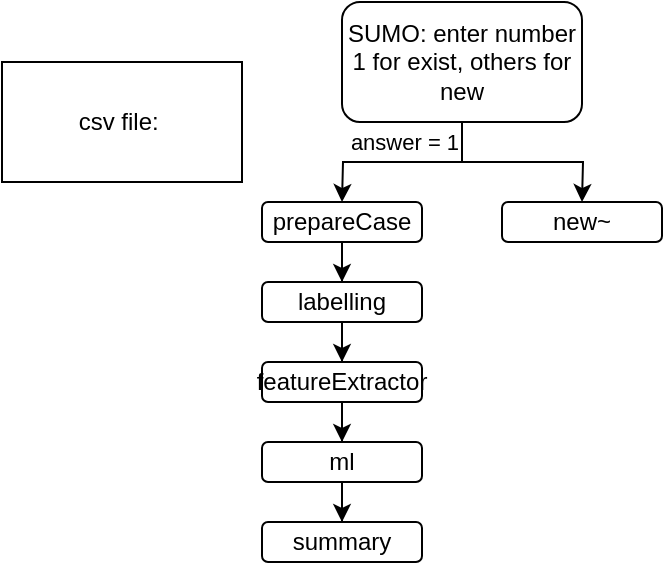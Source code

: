 <mxfile version="24.0.0" type="device">
  <diagram name="Page-1" id="c7558073-3199-34d8-9f00-42111426c3f3">
    <mxGraphModel dx="452" dy="341" grid="1" gridSize="10" guides="1" tooltips="1" connect="1" arrows="1" fold="1" page="1" pageScale="1" pageWidth="826" pageHeight="1169" background="none" math="0" shadow="0">
      <root>
        <mxCell id="0" />
        <mxCell id="1" parent="0" />
        <mxCell id="pcJCbmWHiiHguU1ZldQy-98" style="edgeStyle=orthogonalEdgeStyle;rounded=0;orthogonalLoop=1;jettySize=auto;html=1;exitX=0.5;exitY=1;exitDx=0;exitDy=0;" edge="1" parent="1" source="pcJCbmWHiiHguU1ZldQy-96">
          <mxGeometry relative="1" as="geometry">
            <mxPoint x="360.0" y="120.0" as="targetPoint" />
          </mxGeometry>
        </mxCell>
        <mxCell id="pcJCbmWHiiHguU1ZldQy-102" value="answer = 1" style="edgeLabel;html=1;align=center;verticalAlign=middle;resizable=0;points=[];" vertex="1" connectable="0" parent="pcJCbmWHiiHguU1ZldQy-98">
          <mxGeometry x="0.435" y="-5" relative="1" as="geometry">
            <mxPoint x="22" y="-5" as="offset" />
          </mxGeometry>
        </mxCell>
        <mxCell id="pcJCbmWHiiHguU1ZldQy-99" style="edgeStyle=orthogonalEdgeStyle;rounded=0;orthogonalLoop=1;jettySize=auto;html=1;exitX=0.5;exitY=1;exitDx=0;exitDy=0;" edge="1" parent="1" source="pcJCbmWHiiHguU1ZldQy-96">
          <mxGeometry relative="1" as="geometry">
            <mxPoint x="480.0" y="120.0" as="targetPoint" />
          </mxGeometry>
        </mxCell>
        <mxCell id="pcJCbmWHiiHguU1ZldQy-96" value="SUMO: enter number 1 for exist, others for new" style="rounded=1;whiteSpace=wrap;html=1;" vertex="1" parent="1">
          <mxGeometry x="360" y="20" width="120" height="60" as="geometry" />
        </mxCell>
        <mxCell id="pcJCbmWHiiHguU1ZldQy-106" style="edgeStyle=orthogonalEdgeStyle;rounded=0;orthogonalLoop=1;jettySize=auto;html=1;exitX=0.5;exitY=1;exitDx=0;exitDy=0;" edge="1" parent="1" source="pcJCbmWHiiHguU1ZldQy-103" target="pcJCbmWHiiHguU1ZldQy-107">
          <mxGeometry relative="1" as="geometry">
            <mxPoint x="360.258" y="160.0" as="targetPoint" />
          </mxGeometry>
        </mxCell>
        <mxCell id="pcJCbmWHiiHguU1ZldQy-103" value="prepareCase" style="rounded=1;whiteSpace=wrap;html=1;" vertex="1" parent="1">
          <mxGeometry x="320" y="120" width="80" height="20" as="geometry" />
        </mxCell>
        <mxCell id="pcJCbmWHiiHguU1ZldQy-104" value="new~" style="rounded=1;whiteSpace=wrap;html=1;" vertex="1" parent="1">
          <mxGeometry x="440" y="120" width="80" height="20" as="geometry" />
        </mxCell>
        <mxCell id="pcJCbmWHiiHguU1ZldQy-110" value="" style="edgeStyle=orthogonalEdgeStyle;rounded=0;orthogonalLoop=1;jettySize=auto;html=1;" edge="1" parent="1" source="pcJCbmWHiiHguU1ZldQy-107" target="pcJCbmWHiiHguU1ZldQy-109">
          <mxGeometry relative="1" as="geometry" />
        </mxCell>
        <mxCell id="pcJCbmWHiiHguU1ZldQy-107" value="labelling" style="rounded=1;whiteSpace=wrap;html=1;" vertex="1" parent="1">
          <mxGeometry x="320" y="160" width="80" height="20" as="geometry" />
        </mxCell>
        <mxCell id="pcJCbmWHiiHguU1ZldQy-112" value="" style="edgeStyle=orthogonalEdgeStyle;rounded=0;orthogonalLoop=1;jettySize=auto;html=1;" edge="1" parent="1" source="pcJCbmWHiiHguU1ZldQy-109" target="pcJCbmWHiiHguU1ZldQy-111">
          <mxGeometry relative="1" as="geometry" />
        </mxCell>
        <mxCell id="pcJCbmWHiiHguU1ZldQy-109" value="featureExtractor" style="whiteSpace=wrap;html=1;rounded=1;" vertex="1" parent="1">
          <mxGeometry x="320" y="200" width="80" height="20" as="geometry" />
        </mxCell>
        <mxCell id="pcJCbmWHiiHguU1ZldQy-114" value="" style="edgeStyle=orthogonalEdgeStyle;rounded=0;orthogonalLoop=1;jettySize=auto;html=1;" edge="1" parent="1" source="pcJCbmWHiiHguU1ZldQy-111" target="pcJCbmWHiiHguU1ZldQy-113">
          <mxGeometry relative="1" as="geometry" />
        </mxCell>
        <mxCell id="pcJCbmWHiiHguU1ZldQy-111" value="ml" style="whiteSpace=wrap;html=1;rounded=1;" vertex="1" parent="1">
          <mxGeometry x="320" y="240" width="80" height="20" as="geometry" />
        </mxCell>
        <mxCell id="pcJCbmWHiiHguU1ZldQy-113" value="summary" style="whiteSpace=wrap;html=1;rounded=1;" vertex="1" parent="1">
          <mxGeometry x="320" y="280" width="80" height="20" as="geometry" />
        </mxCell>
        <mxCell id="pcJCbmWHiiHguU1ZldQy-115" value="csv file:&amp;nbsp;" style="rounded=0;whiteSpace=wrap;html=1;" vertex="1" parent="1">
          <mxGeometry x="190" y="50" width="120" height="60" as="geometry" />
        </mxCell>
      </root>
    </mxGraphModel>
  </diagram>
</mxfile>
